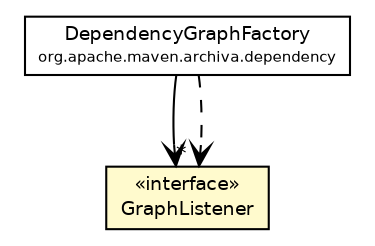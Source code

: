 #!/usr/local/bin/dot
#
# Class diagram 
# Generated by UmlGraph version 4.6 (http://www.spinellis.gr/sw/umlgraph)
#

digraph G {
	edge [fontname="Helvetica",fontsize=10,labelfontname="Helvetica",labelfontsize=10];
	node [fontname="Helvetica",fontsize=10,shape=plaintext];
	// org.apache.maven.archiva.dependency.DependencyGraphFactory
	c123396 [label=<<table border="0" cellborder="1" cellspacing="0" cellpadding="2" port="p" href="../DependencyGraphFactory.html">
		<tr><td><table border="0" cellspacing="0" cellpadding="1">
			<tr><td> DependencyGraphFactory </td></tr>
			<tr><td><font point-size="7.0"> org.apache.maven.archiva.dependency </font></td></tr>
		</table></td></tr>
		</table>>, fontname="Helvetica", fontcolor="black", fontsize=9.0];
	// org.apache.maven.archiva.dependency.graph.GraphListener
	c123402 [label=<<table border="0" cellborder="1" cellspacing="0" cellpadding="2" port="p" bgcolor="lemonChiffon" href="./GraphListener.html">
		<tr><td><table border="0" cellspacing="0" cellpadding="1">
			<tr><td> &laquo;interface&raquo; </td></tr>
			<tr><td> GraphListener </td></tr>
		</table></td></tr>
		</table>>, fontname="Helvetica", fontcolor="black", fontsize=9.0];
	// org.apache.maven.archiva.dependency.DependencyGraphFactory NAVASSOC org.apache.maven.archiva.dependency.graph.GraphListener
	c123396:p -> c123402:p [taillabel="", label="", headlabel="*", fontname="Helvetica", fontcolor="black", fontsize=10.0, color="black", arrowhead=open];
	// org.apache.maven.archiva.dependency.DependencyGraphFactory DEPEND org.apache.maven.archiva.dependency.graph.GraphListener
	c123396:p -> c123402:p [taillabel="", label="", headlabel="", fontname="Helvetica", fontcolor="black", fontsize=10.0, color="black", arrowhead=open, style=dashed];
}

